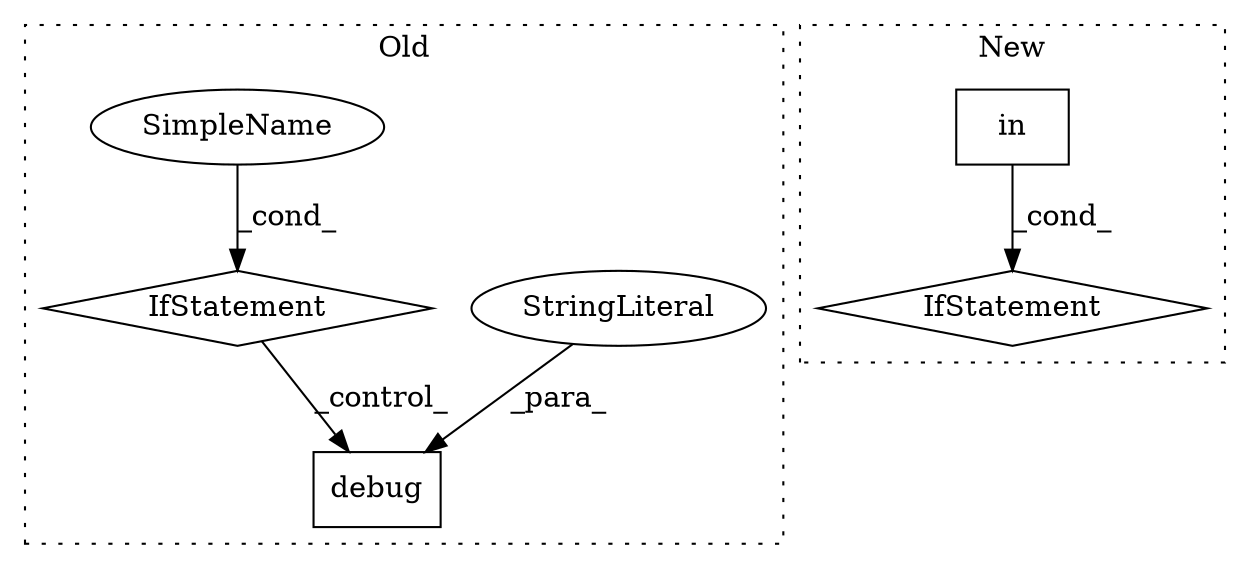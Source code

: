 digraph G {
subgraph cluster0 {
1 [label="debug" a="32" s="12635,12675" l="6,1" shape="box"];
4 [label="StringLiteral" a="45" s="12641" l="26" shape="ellipse"];
5 [label="IfStatement" a="25" s="11866,11897" l="14,2" shape="diamond"];
6 [label="SimpleName" a="42" s="" l="" shape="ellipse"];
label = "Old";
style="dotted";
}
subgraph cluster1 {
2 [label="in" a="105" s="12336" l="33" shape="box"];
3 [label="IfStatement" a="25" s="12322,12369" l="14,2" shape="diamond"];
label = "New";
style="dotted";
}
2 -> 3 [label="_cond_"];
4 -> 1 [label="_para_"];
5 -> 1 [label="_control_"];
6 -> 5 [label="_cond_"];
}